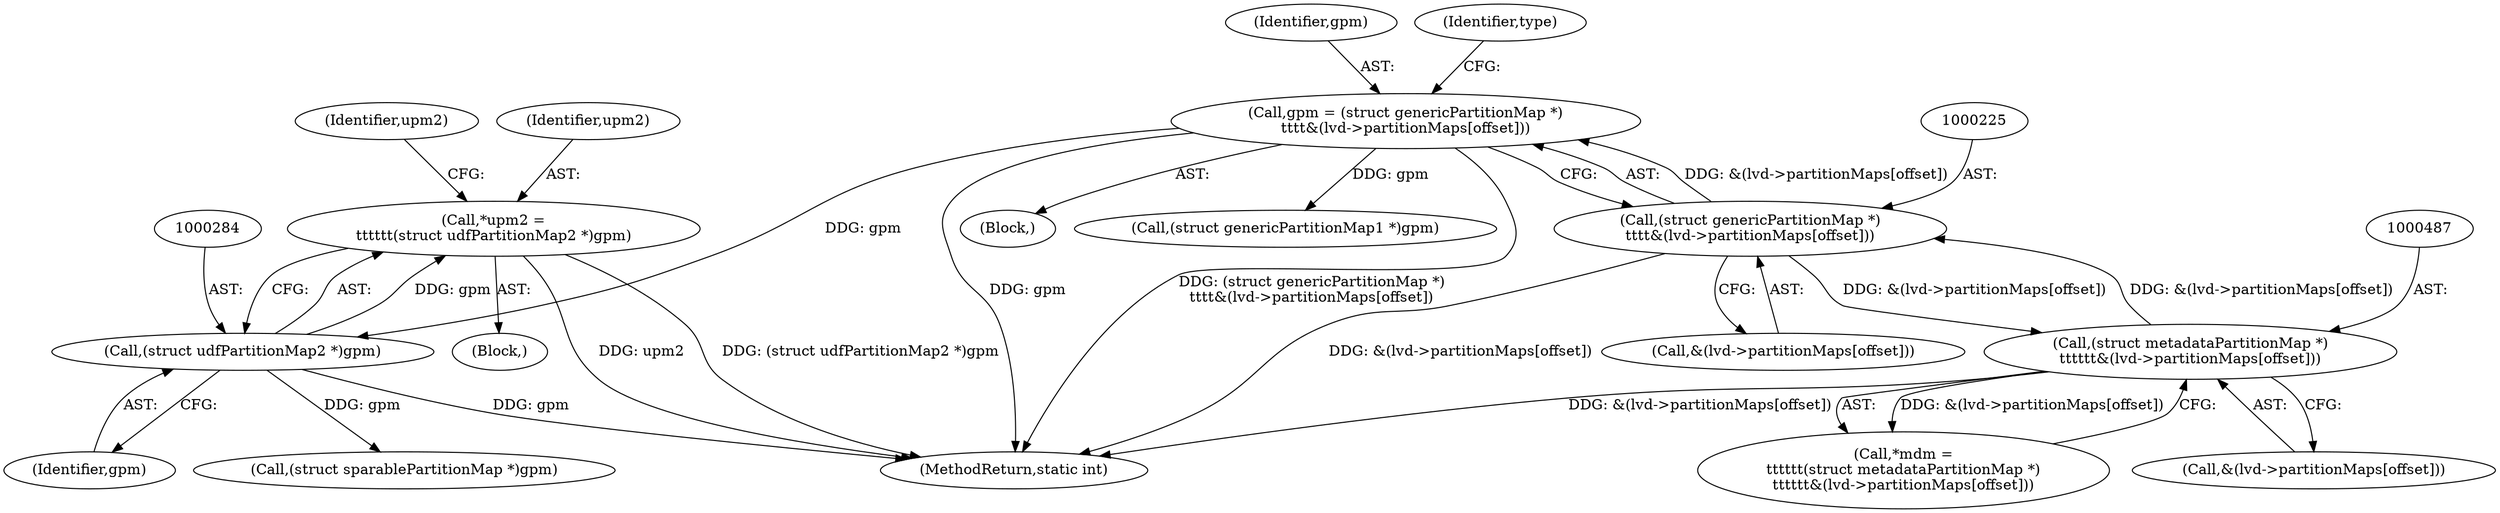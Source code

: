 digraph "0_linux_1df2ae31c724e57be9d7ac00d78db8a5dabdd050@pointer" {
"1000281" [label="(Call,*upm2 =\n\t\t\t\t\t\t(struct udfPartitionMap2 *)gpm)"];
"1000283" [label="(Call,(struct udfPartitionMap2 *)gpm)"];
"1000222" [label="(Call,gpm = (struct genericPartitionMap *)\n\t\t\t\t&(lvd->partitionMaps[offset]))"];
"1000224" [label="(Call,(struct genericPartitionMap *)\n\t\t\t\t&(lvd->partitionMaps[offset]))"];
"1000486" [label="(Call,(struct metadataPartitionMap *)\n\t\t\t\t\t\t&(lvd->partitionMaps[offset]))"];
"1000281" [label="(Call,*upm2 =\n\t\t\t\t\t\t(struct udfPartitionMap2 *)gpm)"];
"1000484" [label="(Call,*mdm =\n\t\t\t\t\t\t(struct metadataPartitionMap *)\n\t\t\t\t\t\t&(lvd->partitionMaps[offset]))"];
"1000226" [label="(Call,&(lvd->partitionMaps[offset]))"];
"1000283" [label="(Call,(struct udfPartitionMap2 *)gpm)"];
"1000282" [label="(Identifier,upm2)"];
"1000223" [label="(Identifier,gpm)"];
"1000691" [label="(MethodReturn,static int)"];
"1000233" [label="(Identifier,type)"];
"1000356" [label="(Call,(struct sparablePartitionMap *)gpm)"];
"1000222" [label="(Call,gpm = (struct genericPartitionMap *)\n\t\t\t\t&(lvd->partitionMaps[offset]))"];
"1000486" [label="(Call,(struct metadataPartitionMap *)\n\t\t\t\t\t\t&(lvd->partitionMaps[offset]))"];
"1000212" [label="(Block,)"];
"1000285" [label="(Identifier,gpm)"];
"1000224" [label="(Call,(struct genericPartitionMap *)\n\t\t\t\t&(lvd->partitionMaps[offset]))"];
"1000488" [label="(Call,&(lvd->partitionMaps[offset]))"];
"1000279" [label="(Block,)"];
"1000245" [label="(Call,(struct genericPartitionMap1 *)gpm)"];
"1000291" [label="(Identifier,upm2)"];
"1000281" -> "1000279"  [label="AST: "];
"1000281" -> "1000283"  [label="CFG: "];
"1000282" -> "1000281"  [label="AST: "];
"1000283" -> "1000281"  [label="AST: "];
"1000291" -> "1000281"  [label="CFG: "];
"1000281" -> "1000691"  [label="DDG: upm2"];
"1000281" -> "1000691"  [label="DDG: (struct udfPartitionMap2 *)gpm"];
"1000283" -> "1000281"  [label="DDG: gpm"];
"1000283" -> "1000285"  [label="CFG: "];
"1000284" -> "1000283"  [label="AST: "];
"1000285" -> "1000283"  [label="AST: "];
"1000283" -> "1000691"  [label="DDG: gpm"];
"1000222" -> "1000283"  [label="DDG: gpm"];
"1000283" -> "1000356"  [label="DDG: gpm"];
"1000222" -> "1000212"  [label="AST: "];
"1000222" -> "1000224"  [label="CFG: "];
"1000223" -> "1000222"  [label="AST: "];
"1000224" -> "1000222"  [label="AST: "];
"1000233" -> "1000222"  [label="CFG: "];
"1000222" -> "1000691"  [label="DDG: gpm"];
"1000222" -> "1000691"  [label="DDG: (struct genericPartitionMap *)\n\t\t\t\t&(lvd->partitionMaps[offset])"];
"1000224" -> "1000222"  [label="DDG: &(lvd->partitionMaps[offset])"];
"1000222" -> "1000245"  [label="DDG: gpm"];
"1000224" -> "1000226"  [label="CFG: "];
"1000225" -> "1000224"  [label="AST: "];
"1000226" -> "1000224"  [label="AST: "];
"1000224" -> "1000691"  [label="DDG: &(lvd->partitionMaps[offset])"];
"1000486" -> "1000224"  [label="DDG: &(lvd->partitionMaps[offset])"];
"1000224" -> "1000486"  [label="DDG: &(lvd->partitionMaps[offset])"];
"1000486" -> "1000484"  [label="AST: "];
"1000486" -> "1000488"  [label="CFG: "];
"1000487" -> "1000486"  [label="AST: "];
"1000488" -> "1000486"  [label="AST: "];
"1000484" -> "1000486"  [label="CFG: "];
"1000486" -> "1000691"  [label="DDG: &(lvd->partitionMaps[offset])"];
"1000486" -> "1000484"  [label="DDG: &(lvd->partitionMaps[offset])"];
}
